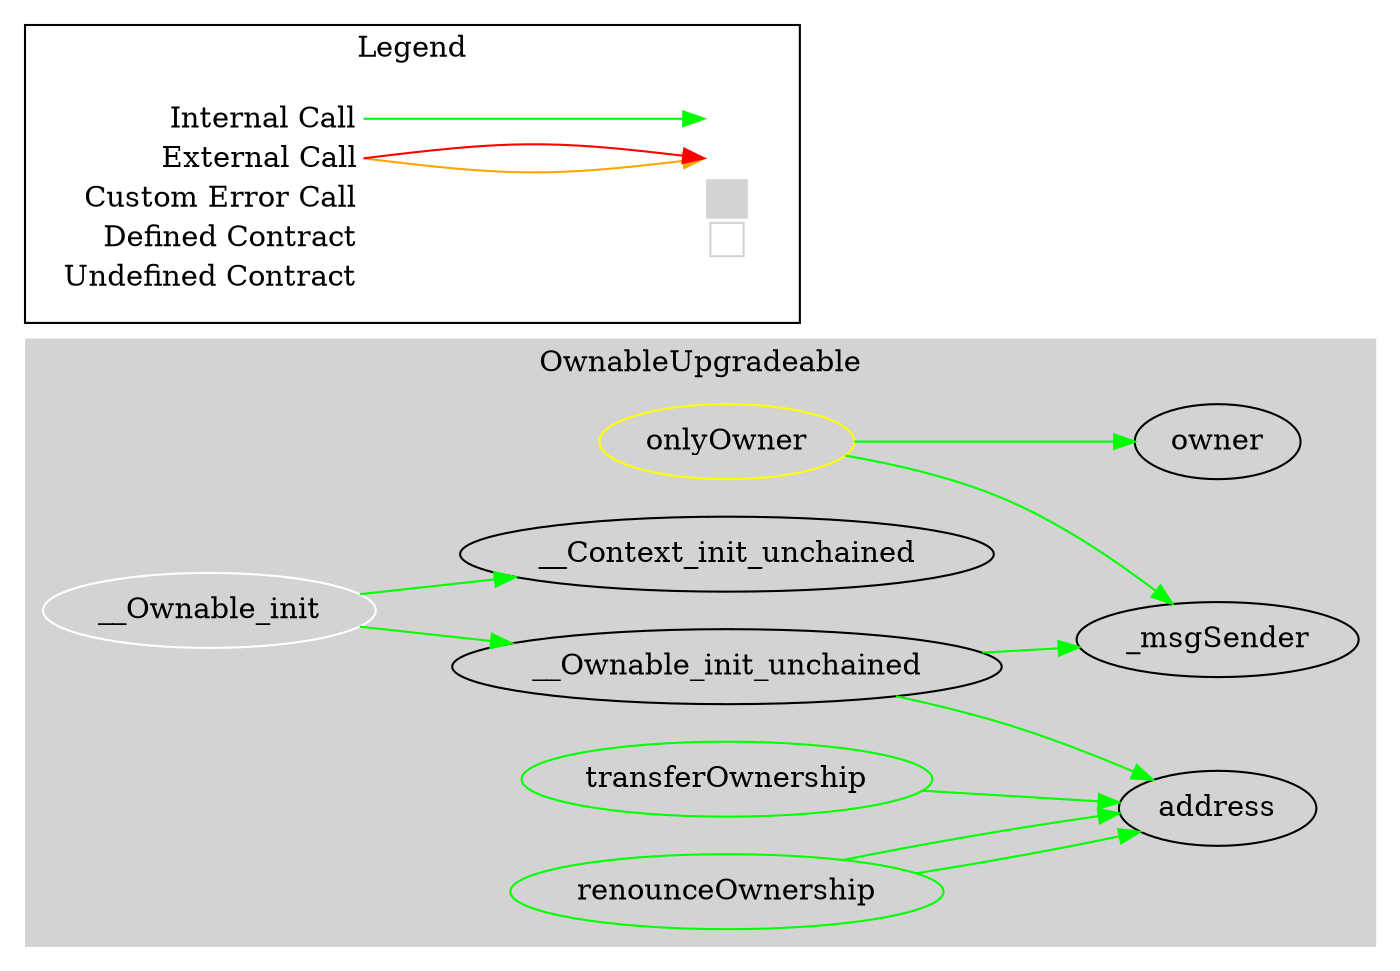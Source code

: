 digraph G {
  graph [ ratio = "auto", page = "100", compound =true ];
subgraph "clusterOwnableUpgradeable" {
  graph [ label = "OwnableUpgradeable", color = "lightgray", style = "filled", bgcolor = "lightgray" ];
  "OwnableUpgradeable.__Ownable_init" [ label = "__Ownable_init", color = "white" ];
  "OwnableUpgradeable.__Ownable_init_unchained" [ label = "__Ownable_init_unchained" ];
  "OwnableUpgradeable.owner" [ label = "owner" ];
  "OwnableUpgradeable.onlyOwner" [ label = "onlyOwner", color = "yellow" ];
  "OwnableUpgradeable.renounceOwnership" [ label = "renounceOwnership", color = "green" ];
  "OwnableUpgradeable.transferOwnership" [ label = "transferOwnership", color = "green" ];
  "OwnableUpgradeable.__Context_init_unchained" [ label = "__Context_init_unchained" ];
  "OwnableUpgradeable._msgSender" [ label = "_msgSender" ];
  "OwnableUpgradeable.address" [ label = "address" ];
}

  "OwnableUpgradeable.__Ownable_init";
  "OwnableUpgradeable.__Context_init_unchained";
  "OwnableUpgradeable.__Ownable_init_unchained";
  "OwnableUpgradeable._msgSender";
  "OwnableUpgradeable.address";
  "OwnableUpgradeable.onlyOwner";
  "OwnableUpgradeable.owner";
  "OwnableUpgradeable.renounceOwnership";
  "OwnableUpgradeable.transferOwnership";
  "OwnableUpgradeable.__Ownable_init" -> "OwnableUpgradeable.__Context_init_unchained" [ color = "green" ];
  "OwnableUpgradeable.__Ownable_init" -> "OwnableUpgradeable.__Ownable_init_unchained" [ color = "green" ];
  "OwnableUpgradeable.__Ownable_init_unchained" -> "OwnableUpgradeable._msgSender" [ color = "green" ];
  "OwnableUpgradeable.__Ownable_init_unchained" -> "OwnableUpgradeable.address" [ color = "green" ];
  "OwnableUpgradeable.onlyOwner" -> "OwnableUpgradeable.owner" [ color = "green" ];
  "OwnableUpgradeable.onlyOwner" -> "OwnableUpgradeable._msgSender" [ color = "green" ];
  "OwnableUpgradeable.renounceOwnership" -> "OwnableUpgradeable.address" [ color = "green" ];
  "OwnableUpgradeable.renounceOwnership" -> "OwnableUpgradeable.address" [ color = "green" ];
  "OwnableUpgradeable.transferOwnership" -> "OwnableUpgradeable.address" [ color = "green" ];


rankdir=LR
node [shape=plaintext]
subgraph cluster_01 { 
label = "Legend";
key [label=<<table border="0" cellpadding="2" cellspacing="0" cellborder="0">
  <tr><td align="right" port="i1">Internal Call</td></tr>
  <tr><td align="right" port="i2">External Call</td></tr>
  <tr><td align="right" port="i2">Custom Error Call</td></tr>
  <tr><td align="right" port="i3">Defined Contract</td></tr>
  <tr><td align="right" port="i4">Undefined Contract</td></tr>
  </table>>]
key2 [label=<<table border="0" cellpadding="2" cellspacing="0" cellborder="0">
  <tr><td port="i1">&nbsp;&nbsp;&nbsp;</td></tr>
  <tr><td port="i2">&nbsp;&nbsp;&nbsp;</td></tr>
  <tr><td port="i3" bgcolor="lightgray">&nbsp;&nbsp;&nbsp;</td></tr>
  <tr><td port="i4">
    <table border="1" cellborder="0" cellspacing="0" cellpadding="7" color="lightgray">
      <tr>
       <td></td>
      </tr>
     </table>
  </td></tr>
  </table>>]
key:i1:e -> key2:i1:w [color="green"]
key:i2:e -> key2:i2:w [color="orange"]
key:i2:e -> key2:i2:w [color="red"]
}
}

